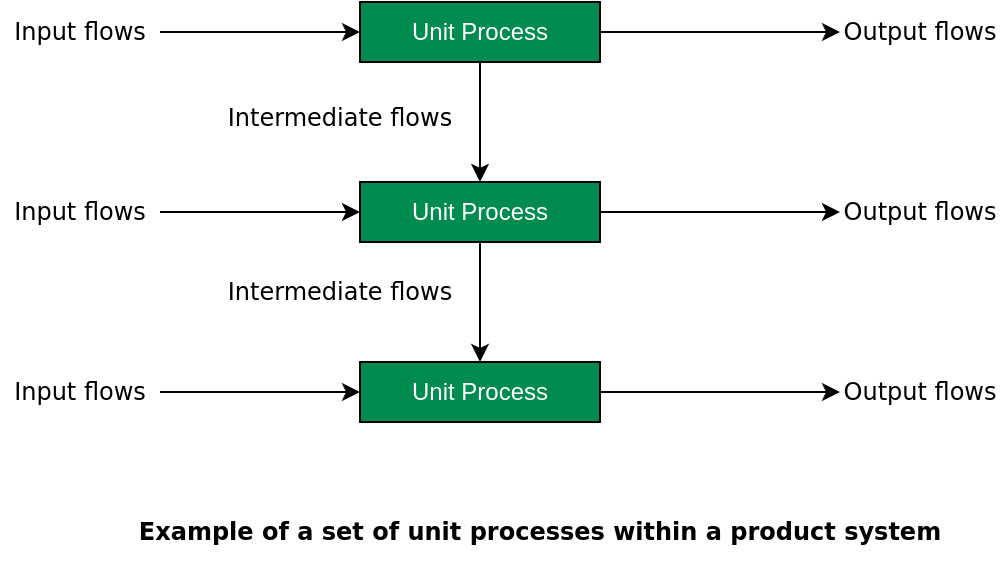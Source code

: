 <mxfile version="18.0.1" type="device"><diagram id="FCMlsFS1GgmfReyL1L8K" name="Page-1"><mxGraphModel dx="1695" dy="981" grid="1" gridSize="10" guides="1" tooltips="1" connect="1" arrows="1" fold="1" page="1" pageScale="1" pageWidth="1169" pageHeight="827" math="0" shadow="0"><root><mxCell id="0"/><mxCell id="1" parent="0"/><mxCell id="cHtMwNOSb3-flr71bShU-17" style="edgeStyle=orthogonalEdgeStyle;rounded=0;orthogonalLoop=1;jettySize=auto;html=1;fontFamily=Dejavu Sans;fontColor=#000000;" edge="1" parent="1" source="cHtMwNOSb3-flr71bShU-1" target="cHtMwNOSb3-flr71bShU-7"><mxGeometry relative="1" as="geometry"/></mxCell><mxCell id="cHtMwNOSb3-flr71bShU-1" value="Unit Process" style="rounded=0;whiteSpace=wrap;html=1;strokeColor=#000000;fillColor=#008C4F;fontColor=#FFFFFF;" vertex="1" parent="1"><mxGeometry x="540" y="340" width="120" height="30" as="geometry"/></mxCell><mxCell id="cHtMwNOSb3-flr71bShU-2" value="Input flows" style="text;html=1;strokeColor=none;fillColor=none;align=center;verticalAlign=middle;whiteSpace=wrap;rounded=0;fontFamily=Dejavu Sans;fontColor=#000000;" vertex="1" parent="1"><mxGeometry x="360" y="340" width="80" height="30" as="geometry"/></mxCell><mxCell id="cHtMwNOSb3-flr71bShU-3" value="" style="endArrow=classic;html=1;rounded=0;fontFamily=Dejavu Sans;fontColor=#000000;" edge="1" parent="1" source="cHtMwNOSb3-flr71bShU-2" target="cHtMwNOSb3-flr71bShU-1"><mxGeometry width="50" height="50" relative="1" as="geometry"><mxPoint x="620" y="400" as="sourcePoint"/><mxPoint x="670" y="350" as="targetPoint"/></mxGeometry></mxCell><mxCell id="cHtMwNOSb3-flr71bShU-5" value="" style="endArrow=classic;html=1;rounded=0;fontFamily=Dejavu Sans;fontColor=#000000;" edge="1" parent="1" source="cHtMwNOSb3-flr71bShU-1" target="cHtMwNOSb3-flr71bShU-6"><mxGeometry width="50" height="50" relative="1" as="geometry"><mxPoint x="450" y="365" as="sourcePoint"/><mxPoint x="770" y="355" as="targetPoint"/></mxGeometry></mxCell><mxCell id="cHtMwNOSb3-flr71bShU-6" value="Output flows" style="text;html=1;strokeColor=none;fillColor=none;align=center;verticalAlign=middle;whiteSpace=wrap;rounded=0;fontFamily=Dejavu Sans;fontColor=#000000;" vertex="1" parent="1"><mxGeometry x="780" y="340" width="80" height="30" as="geometry"/></mxCell><mxCell id="cHtMwNOSb3-flr71bShU-18" style="edgeStyle=orthogonalEdgeStyle;rounded=0;orthogonalLoop=1;jettySize=auto;html=1;fontFamily=Dejavu Sans;fontColor=#000000;" edge="1" parent="1" source="cHtMwNOSb3-flr71bShU-7" target="cHtMwNOSb3-flr71bShU-12"><mxGeometry relative="1" as="geometry"/></mxCell><mxCell id="cHtMwNOSb3-flr71bShU-7" value="Unit Process" style="rounded=0;whiteSpace=wrap;html=1;strokeColor=#000000;fillColor=#008C4F;fontColor=#FFFFFF;" vertex="1" parent="1"><mxGeometry x="540" y="430" width="120" height="30" as="geometry"/></mxCell><mxCell id="cHtMwNOSb3-flr71bShU-8" value="Input flows" style="text;html=1;strokeColor=none;fillColor=none;align=center;verticalAlign=middle;whiteSpace=wrap;rounded=0;fontFamily=Dejavu Sans;fontColor=#000000;" vertex="1" parent="1"><mxGeometry x="360" y="430" width="80" height="30" as="geometry"/></mxCell><mxCell id="cHtMwNOSb3-flr71bShU-9" value="" style="endArrow=classic;html=1;rounded=0;fontFamily=Dejavu Sans;fontColor=#000000;" edge="1" parent="1" source="cHtMwNOSb3-flr71bShU-8" target="cHtMwNOSb3-flr71bShU-7"><mxGeometry width="50" height="50" relative="1" as="geometry"><mxPoint x="620" y="490" as="sourcePoint"/><mxPoint x="670" y="440" as="targetPoint"/></mxGeometry></mxCell><mxCell id="cHtMwNOSb3-flr71bShU-10" value="" style="endArrow=classic;html=1;rounded=0;fontFamily=Dejavu Sans;fontColor=#000000;" edge="1" parent="1" source="cHtMwNOSb3-flr71bShU-7" target="cHtMwNOSb3-flr71bShU-11"><mxGeometry width="50" height="50" relative="1" as="geometry"><mxPoint x="450" y="455" as="sourcePoint"/><mxPoint x="770" y="445" as="targetPoint"/></mxGeometry></mxCell><mxCell id="cHtMwNOSb3-flr71bShU-11" value="Output flows" style="text;html=1;strokeColor=none;fillColor=none;align=center;verticalAlign=middle;whiteSpace=wrap;rounded=0;fontFamily=Dejavu Sans;fontColor=#000000;" vertex="1" parent="1"><mxGeometry x="780" y="430" width="80" height="30" as="geometry"/></mxCell><mxCell id="cHtMwNOSb3-flr71bShU-12" value="Unit Process" style="rounded=0;whiteSpace=wrap;html=1;strokeColor=#000000;fillColor=#008C4F;fontColor=#FFFFFF;" vertex="1" parent="1"><mxGeometry x="540" y="520" width="120" height="30" as="geometry"/></mxCell><mxCell id="cHtMwNOSb3-flr71bShU-13" value="Input flows" style="text;html=1;strokeColor=none;fillColor=none;align=center;verticalAlign=middle;whiteSpace=wrap;rounded=0;fontFamily=Dejavu Sans;fontColor=#000000;" vertex="1" parent="1"><mxGeometry x="360" y="520" width="80" height="30" as="geometry"/></mxCell><mxCell id="cHtMwNOSb3-flr71bShU-14" value="" style="endArrow=classic;html=1;rounded=0;fontFamily=Dejavu Sans;fontColor=#000000;" edge="1" parent="1" source="cHtMwNOSb3-flr71bShU-13" target="cHtMwNOSb3-flr71bShU-12"><mxGeometry width="50" height="50" relative="1" as="geometry"><mxPoint x="620" y="580" as="sourcePoint"/><mxPoint x="670" y="530" as="targetPoint"/></mxGeometry></mxCell><mxCell id="cHtMwNOSb3-flr71bShU-15" value="" style="endArrow=classic;html=1;rounded=0;fontFamily=Dejavu Sans;fontColor=#000000;" edge="1" parent="1" source="cHtMwNOSb3-flr71bShU-12" target="cHtMwNOSb3-flr71bShU-16"><mxGeometry width="50" height="50" relative="1" as="geometry"><mxPoint x="450" y="545" as="sourcePoint"/><mxPoint x="770" y="535" as="targetPoint"/></mxGeometry></mxCell><mxCell id="cHtMwNOSb3-flr71bShU-16" value="Output flows" style="text;html=1;strokeColor=none;fillColor=none;align=center;verticalAlign=middle;whiteSpace=wrap;rounded=0;fontFamily=Dejavu Sans;fontColor=#000000;" vertex="1" parent="1"><mxGeometry x="780" y="520" width="80" height="30" as="geometry"/></mxCell><mxCell id="cHtMwNOSb3-flr71bShU-19" value="Intermediate flows" style="text;html=1;strokeColor=none;fillColor=none;align=center;verticalAlign=middle;whiteSpace=wrap;rounded=0;fontFamily=Dejavu Sans;fontColor=#000000;" vertex="1" parent="1"><mxGeometry x="380" y="383" width="300" height="30" as="geometry"/></mxCell><mxCell id="cHtMwNOSb3-flr71bShU-20" value="Intermediate flows" style="text;html=1;strokeColor=none;fillColor=none;align=center;verticalAlign=middle;whiteSpace=wrap;rounded=0;fontFamily=Dejavu Sans;fontColor=#000000;" vertex="1" parent="1"><mxGeometry x="380" y="470" width="300" height="30" as="geometry"/></mxCell><mxCell id="cHtMwNOSb3-flr71bShU-21" value="&lt;blockquote style=&quot;margin: 0 0 0 40px; border: none; padding: 0px;&quot;&gt;&lt;b&gt;Example of a set of unit processes within a product system&lt;/b&gt;&lt;/blockquote&gt;" style="text;html=1;strokeColor=none;fillColor=none;align=center;verticalAlign=middle;whiteSpace=wrap;rounded=0;fontFamily=Dejavu Sans;fontColor=#000000;" vertex="1" parent="1"><mxGeometry x="360" y="590" width="500" height="30" as="geometry"/></mxCell></root></mxGraphModel></diagram></mxfile>